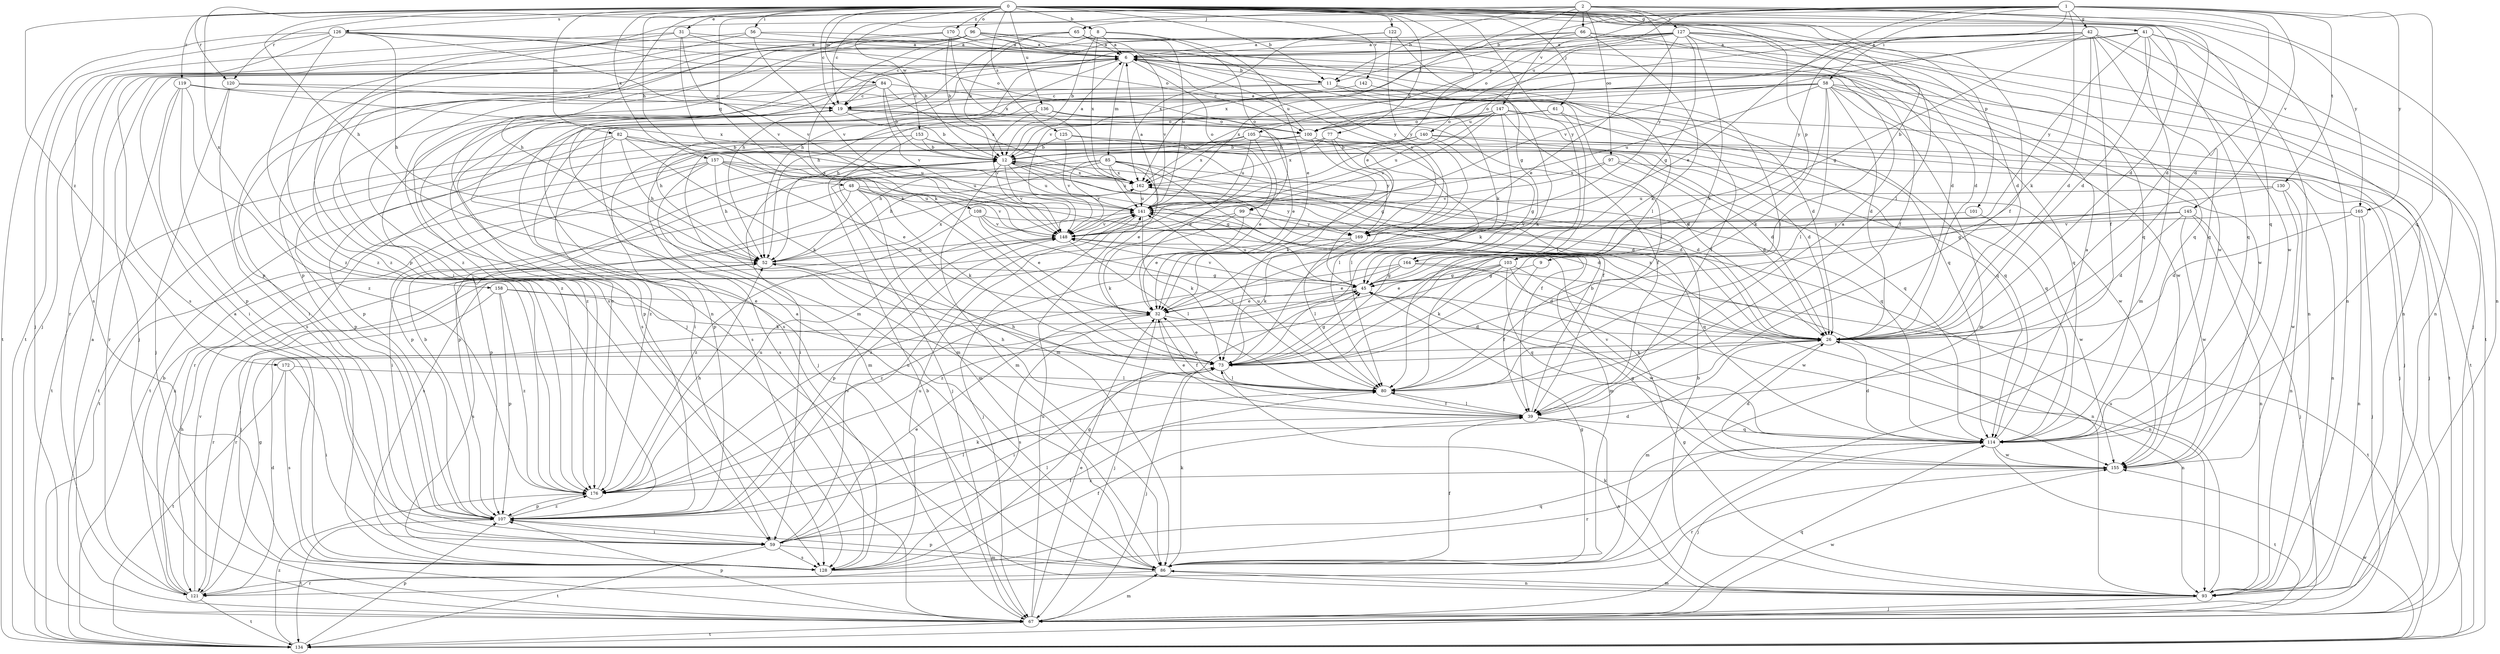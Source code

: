 strict digraph  {
0;
1;
2;
6;
8;
9;
11;
12;
19;
26;
31;
32;
39;
41;
42;
45;
48;
52;
56;
58;
59;
61;
65;
66;
67;
73;
77;
80;
82;
84;
85;
86;
93;
96;
97;
99;
100;
101;
103;
105;
107;
108;
114;
119;
120;
121;
122;
125;
126;
127;
128;
130;
134;
136;
140;
141;
142;
145;
147;
148;
153;
155;
157;
158;
162;
164;
165;
169;
170;
172;
176;
0 -> 8  [label=b];
0 -> 9  [label=b];
0 -> 11  [label=b];
0 -> 19  [label=c];
0 -> 26  [label=d];
0 -> 31  [label=e];
0 -> 32  [label=e];
0 -> 39  [label=f];
0 -> 41  [label=g];
0 -> 48  [label=h];
0 -> 52  [label=h];
0 -> 56  [label=i];
0 -> 61  [label=j];
0 -> 77  [label=l];
0 -> 80  [label=l];
0 -> 82  [label=m];
0 -> 84  [label=m];
0 -> 93  [label=n];
0 -> 96  [label=o];
0 -> 101  [label=p];
0 -> 103  [label=p];
0 -> 108  [label=q];
0 -> 114  [label=q];
0 -> 119  [label=r];
0 -> 120  [label=r];
0 -> 122  [label=s];
0 -> 125  [label=s];
0 -> 126  [label=s];
0 -> 136  [label=u];
0 -> 142  [label=v];
0 -> 153  [label=w];
0 -> 157  [label=x];
0 -> 158  [label=x];
0 -> 164  [label=y];
0 -> 170  [label=z];
0 -> 172  [label=z];
1 -> 11  [label=b];
1 -> 19  [label=c];
1 -> 26  [label=d];
1 -> 32  [label=e];
1 -> 42  [label=g];
1 -> 58  [label=i];
1 -> 73  [label=k];
1 -> 105  [label=p];
1 -> 107  [label=p];
1 -> 114  [label=q];
1 -> 130  [label=t];
1 -> 140  [label=u];
1 -> 145  [label=v];
1 -> 164  [label=y];
1 -> 165  [label=y];
2 -> 11  [label=b];
2 -> 26  [label=d];
2 -> 59  [label=i];
2 -> 65  [label=j];
2 -> 66  [label=j];
2 -> 93  [label=n];
2 -> 97  [label=o];
2 -> 120  [label=r];
2 -> 127  [label=s];
2 -> 141  [label=u];
2 -> 147  [label=v];
2 -> 165  [label=y];
2 -> 169  [label=y];
6 -> 11  [label=b];
6 -> 52  [label=h];
6 -> 67  [label=j];
6 -> 80  [label=l];
6 -> 85  [label=m];
6 -> 86  [label=m];
6 -> 99  [label=o];
6 -> 155  [label=w];
6 -> 169  [label=y];
8 -> 6  [label=a];
8 -> 12  [label=b];
8 -> 32  [label=e];
8 -> 93  [label=n];
8 -> 99  [label=o];
8 -> 162  [label=x];
9 -> 39  [label=f];
9 -> 45  [label=g];
11 -> 19  [label=c];
11 -> 73  [label=k];
11 -> 80  [label=l];
11 -> 128  [label=s];
12 -> 6  [label=a];
12 -> 26  [label=d];
12 -> 45  [label=g];
12 -> 59  [label=i];
12 -> 67  [label=j];
12 -> 86  [label=m];
12 -> 141  [label=u];
12 -> 148  [label=v];
12 -> 162  [label=x];
19 -> 12  [label=b];
19 -> 32  [label=e];
19 -> 67  [label=j];
19 -> 100  [label=o];
19 -> 107  [label=p];
19 -> 134  [label=t];
19 -> 176  [label=z];
26 -> 73  [label=k];
26 -> 86  [label=m];
26 -> 93  [label=n];
26 -> 162  [label=x];
31 -> 6  [label=a];
31 -> 73  [label=k];
31 -> 100  [label=o];
31 -> 134  [label=t];
31 -> 148  [label=v];
31 -> 176  [label=z];
32 -> 26  [label=d];
32 -> 39  [label=f];
32 -> 67  [label=j];
32 -> 128  [label=s];
39 -> 12  [label=b];
39 -> 32  [label=e];
39 -> 52  [label=h];
39 -> 80  [label=l];
39 -> 93  [label=n];
39 -> 114  [label=q];
41 -> 6  [label=a];
41 -> 26  [label=d];
41 -> 86  [label=m];
41 -> 93  [label=n];
41 -> 114  [label=q];
41 -> 134  [label=t];
41 -> 148  [label=v];
41 -> 169  [label=y];
42 -> 6  [label=a];
42 -> 12  [label=b];
42 -> 26  [label=d];
42 -> 39  [label=f];
42 -> 45  [label=g];
42 -> 93  [label=n];
42 -> 100  [label=o];
42 -> 114  [label=q];
42 -> 148  [label=v];
42 -> 155  [label=w];
45 -> 32  [label=e];
45 -> 121  [label=r];
45 -> 141  [label=u];
45 -> 148  [label=v];
45 -> 155  [label=w];
48 -> 26  [label=d];
48 -> 59  [label=i];
48 -> 73  [label=k];
48 -> 86  [label=m];
48 -> 107  [label=p];
48 -> 141  [label=u];
48 -> 148  [label=v];
52 -> 45  [label=g];
52 -> 128  [label=s];
52 -> 162  [label=x];
56 -> 6  [label=a];
56 -> 67  [label=j];
56 -> 107  [label=p];
56 -> 148  [label=v];
56 -> 155  [label=w];
58 -> 19  [label=c];
58 -> 26  [label=d];
58 -> 52  [label=h];
58 -> 73  [label=k];
58 -> 80  [label=l];
58 -> 86  [label=m];
58 -> 100  [label=o];
58 -> 114  [label=q];
58 -> 128  [label=s];
58 -> 134  [label=t];
58 -> 141  [label=u];
58 -> 155  [label=w];
58 -> 162  [label=x];
59 -> 32  [label=e];
59 -> 39  [label=f];
59 -> 80  [label=l];
59 -> 86  [label=m];
59 -> 128  [label=s];
59 -> 134  [label=t];
59 -> 148  [label=v];
61 -> 52  [label=h];
61 -> 80  [label=l];
61 -> 100  [label=o];
61 -> 114  [label=q];
65 -> 6  [label=a];
65 -> 12  [label=b];
65 -> 19  [label=c];
65 -> 52  [label=h];
65 -> 141  [label=u];
65 -> 148  [label=v];
66 -> 6  [label=a];
66 -> 26  [label=d];
66 -> 73  [label=k];
66 -> 114  [label=q];
66 -> 128  [label=s];
66 -> 162  [label=x];
67 -> 6  [label=a];
67 -> 12  [label=b];
67 -> 32  [label=e];
67 -> 86  [label=m];
67 -> 107  [label=p];
67 -> 114  [label=q];
67 -> 134  [label=t];
67 -> 141  [label=u];
67 -> 155  [label=w];
73 -> 45  [label=g];
73 -> 59  [label=i];
73 -> 67  [label=j];
73 -> 80  [label=l];
77 -> 12  [label=b];
77 -> 45  [label=g];
77 -> 80  [label=l];
77 -> 86  [label=m];
77 -> 162  [label=x];
77 -> 169  [label=y];
80 -> 6  [label=a];
80 -> 32  [label=e];
80 -> 39  [label=f];
80 -> 52  [label=h];
80 -> 141  [label=u];
82 -> 12  [label=b];
82 -> 52  [label=h];
82 -> 73  [label=k];
82 -> 107  [label=p];
82 -> 134  [label=t];
82 -> 141  [label=u];
82 -> 155  [label=w];
82 -> 176  [label=z];
84 -> 12  [label=b];
84 -> 19  [label=c];
84 -> 59  [label=i];
84 -> 114  [label=q];
84 -> 148  [label=v];
84 -> 162  [label=x];
84 -> 176  [label=z];
85 -> 26  [label=d];
85 -> 32  [label=e];
85 -> 39  [label=f];
85 -> 52  [label=h];
85 -> 107  [label=p];
85 -> 114  [label=q];
85 -> 141  [label=u];
85 -> 148  [label=v];
85 -> 162  [label=x];
86 -> 6  [label=a];
86 -> 39  [label=f];
86 -> 45  [label=g];
86 -> 73  [label=k];
86 -> 93  [label=n];
86 -> 107  [label=p];
86 -> 121  [label=r];
93 -> 12  [label=b];
93 -> 45  [label=g];
93 -> 67  [label=j];
93 -> 73  [label=k];
93 -> 86  [label=m];
93 -> 141  [label=u];
96 -> 6  [label=a];
96 -> 26  [label=d];
96 -> 52  [label=h];
96 -> 73  [label=k];
96 -> 80  [label=l];
96 -> 107  [label=p];
96 -> 114  [label=q];
96 -> 121  [label=r];
96 -> 128  [label=s];
96 -> 169  [label=y];
97 -> 26  [label=d];
97 -> 93  [label=n];
97 -> 148  [label=v];
97 -> 162  [label=x];
99 -> 32  [label=e];
99 -> 73  [label=k];
99 -> 128  [label=s];
99 -> 169  [label=y];
100 -> 6  [label=a];
100 -> 12  [label=b];
100 -> 73  [label=k];
100 -> 80  [label=l];
100 -> 134  [label=t];
101 -> 148  [label=v];
101 -> 155  [label=w];
103 -> 26  [label=d];
103 -> 32  [label=e];
103 -> 45  [label=g];
103 -> 73  [label=k];
103 -> 114  [label=q];
103 -> 155  [label=w];
103 -> 176  [label=z];
105 -> 12  [label=b];
105 -> 32  [label=e];
105 -> 67  [label=j];
105 -> 107  [label=p];
105 -> 114  [label=q];
105 -> 141  [label=u];
105 -> 162  [label=x];
107 -> 12  [label=b];
107 -> 59  [label=i];
107 -> 73  [label=k];
107 -> 80  [label=l];
107 -> 134  [label=t];
107 -> 141  [label=u];
107 -> 176  [label=z];
108 -> 32  [label=e];
108 -> 80  [label=l];
108 -> 114  [label=q];
108 -> 148  [label=v];
108 -> 176  [label=z];
114 -> 6  [label=a];
114 -> 26  [label=d];
114 -> 67  [label=j];
114 -> 121  [label=r];
114 -> 134  [label=t];
114 -> 148  [label=v];
114 -> 155  [label=w];
119 -> 19  [label=c];
119 -> 59  [label=i];
119 -> 107  [label=p];
119 -> 121  [label=r];
119 -> 162  [label=x];
119 -> 176  [label=z];
120 -> 19  [label=c];
120 -> 26  [label=d];
120 -> 67  [label=j];
120 -> 128  [label=s];
121 -> 12  [label=b];
121 -> 26  [label=d];
121 -> 45  [label=g];
121 -> 52  [label=h];
121 -> 134  [label=t];
121 -> 148  [label=v];
121 -> 162  [label=x];
122 -> 6  [label=a];
122 -> 45  [label=g];
122 -> 162  [label=x];
122 -> 169  [label=y];
125 -> 12  [label=b];
125 -> 32  [label=e];
125 -> 114  [label=q];
125 -> 148  [label=v];
126 -> 6  [label=a];
126 -> 12  [label=b];
126 -> 52  [label=h];
126 -> 67  [label=j];
126 -> 100  [label=o];
126 -> 128  [label=s];
126 -> 134  [label=t];
126 -> 148  [label=v];
126 -> 176  [label=z];
127 -> 6  [label=a];
127 -> 26  [label=d];
127 -> 32  [label=e];
127 -> 39  [label=f];
127 -> 45  [label=g];
127 -> 52  [label=h];
127 -> 67  [label=j];
127 -> 73  [label=k];
127 -> 93  [label=n];
127 -> 100  [label=o];
127 -> 141  [label=u];
127 -> 176  [label=z];
128 -> 6  [label=a];
128 -> 39  [label=f];
128 -> 45  [label=g];
128 -> 114  [label=q];
128 -> 141  [label=u];
130 -> 45  [label=g];
130 -> 93  [label=n];
130 -> 141  [label=u];
130 -> 155  [label=w];
134 -> 107  [label=p];
134 -> 155  [label=w];
134 -> 176  [label=z];
136 -> 26  [label=d];
136 -> 100  [label=o];
136 -> 107  [label=p];
136 -> 148  [label=v];
140 -> 12  [label=b];
140 -> 26  [label=d];
140 -> 45  [label=g];
140 -> 52  [label=h];
140 -> 67  [label=j];
140 -> 121  [label=r];
141 -> 6  [label=a];
141 -> 67  [label=j];
141 -> 73  [label=k];
141 -> 86  [label=m];
141 -> 148  [label=v];
142 -> 19  [label=c];
142 -> 39  [label=f];
145 -> 26  [label=d];
145 -> 67  [label=j];
145 -> 93  [label=n];
145 -> 148  [label=v];
145 -> 155  [label=w];
145 -> 169  [label=y];
145 -> 176  [label=z];
147 -> 39  [label=f];
147 -> 59  [label=i];
147 -> 67  [label=j];
147 -> 73  [label=k];
147 -> 100  [label=o];
147 -> 114  [label=q];
147 -> 128  [label=s];
147 -> 141  [label=u];
147 -> 148  [label=v];
148 -> 52  [label=h];
148 -> 80  [label=l];
148 -> 93  [label=n];
148 -> 107  [label=p];
153 -> 12  [label=b];
153 -> 26  [label=d];
153 -> 39  [label=f];
153 -> 86  [label=m];
153 -> 128  [label=s];
153 -> 134  [label=t];
155 -> 26  [label=d];
155 -> 45  [label=g];
155 -> 121  [label=r];
155 -> 176  [label=z];
157 -> 26  [label=d];
157 -> 32  [label=e];
157 -> 52  [label=h];
157 -> 86  [label=m];
157 -> 107  [label=p];
157 -> 134  [label=t];
157 -> 141  [label=u];
157 -> 162  [label=x];
158 -> 32  [label=e];
158 -> 73  [label=k];
158 -> 107  [label=p];
158 -> 121  [label=r];
158 -> 176  [label=z];
162 -> 141  [label=u];
162 -> 169  [label=y];
164 -> 32  [label=e];
164 -> 45  [label=g];
164 -> 93  [label=n];
164 -> 134  [label=t];
164 -> 176  [label=z];
165 -> 26  [label=d];
165 -> 67  [label=j];
165 -> 93  [label=n];
165 -> 148  [label=v];
169 -> 67  [label=j];
169 -> 73  [label=k];
169 -> 80  [label=l];
170 -> 6  [label=a];
170 -> 12  [label=b];
170 -> 67  [label=j];
170 -> 73  [label=k];
170 -> 162  [label=x];
170 -> 176  [label=z];
172 -> 59  [label=i];
172 -> 80  [label=l];
172 -> 128  [label=s];
172 -> 134  [label=t];
176 -> 19  [label=c];
176 -> 26  [label=d];
176 -> 52  [label=h];
176 -> 107  [label=p];
176 -> 141  [label=u];
}
